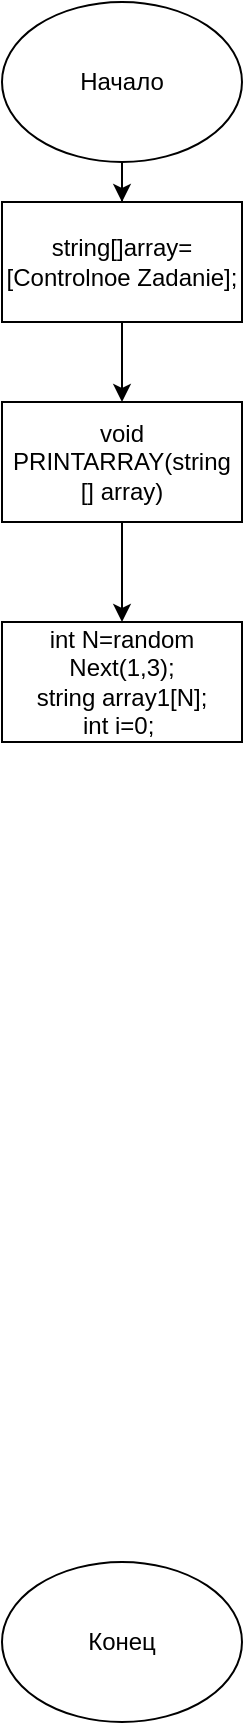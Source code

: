 <mxfile version="20.8.22" type="device"><diagram name="Страница 1" id="YCrwhIKSTimBtnEbYAiX"><mxGraphModel dx="1050" dy="549" grid="1" gridSize="10" guides="1" tooltips="1" connect="1" arrows="1" fold="1" page="1" pageScale="1" pageWidth="827" pageHeight="1169" math="0" shadow="0"><root><mxCell id="0"/><mxCell id="1" parent="0"/><mxCell id="lMtT-MWO6ea5PNO3jnwQ-6" value="" style="edgeStyle=orthogonalEdgeStyle;rounded=0;orthogonalLoop=1;jettySize=auto;html=1;" edge="1" parent="1" source="lMtT-MWO6ea5PNO3jnwQ-1" target="lMtT-MWO6ea5PNO3jnwQ-5"><mxGeometry relative="1" as="geometry"/></mxCell><mxCell id="lMtT-MWO6ea5PNO3jnwQ-1" value="string[]array=[Controlnoe Zadanie];" style="rounded=0;whiteSpace=wrap;html=1;" vertex="1" parent="1"><mxGeometry x="330" y="110" width="120" height="60" as="geometry"/></mxCell><mxCell id="lMtT-MWO6ea5PNO3jnwQ-4" value="" style="edgeStyle=orthogonalEdgeStyle;rounded=0;orthogonalLoop=1;jettySize=auto;html=1;" edge="1" parent="1" source="lMtT-MWO6ea5PNO3jnwQ-2" target="lMtT-MWO6ea5PNO3jnwQ-1"><mxGeometry relative="1" as="geometry"/></mxCell><mxCell id="lMtT-MWO6ea5PNO3jnwQ-2" value="Начало" style="ellipse;whiteSpace=wrap;html=1;" vertex="1" parent="1"><mxGeometry x="330" y="10" width="120" height="80" as="geometry"/></mxCell><mxCell id="lMtT-MWO6ea5PNO3jnwQ-3" value="Конец" style="ellipse;whiteSpace=wrap;html=1;" vertex="1" parent="1"><mxGeometry x="330" y="790" width="120" height="80" as="geometry"/></mxCell><mxCell id="lMtT-MWO6ea5PNO3jnwQ-8" value="" style="edgeStyle=orthogonalEdgeStyle;rounded=0;orthogonalLoop=1;jettySize=auto;html=1;" edge="1" parent="1" source="lMtT-MWO6ea5PNO3jnwQ-5" target="lMtT-MWO6ea5PNO3jnwQ-7"><mxGeometry relative="1" as="geometry"/></mxCell><mxCell id="lMtT-MWO6ea5PNO3jnwQ-5" value="void PRINTARRAY(string [] array)" style="rounded=0;whiteSpace=wrap;html=1;" vertex="1" parent="1"><mxGeometry x="330" y="210" width="120" height="60" as="geometry"/></mxCell><mxCell id="lMtT-MWO6ea5PNO3jnwQ-7" value="int N=random Next(1,3);&lt;br&gt;string array1[N];&lt;br&gt;int i=0;&amp;nbsp;" style="rounded=0;whiteSpace=wrap;html=1;" vertex="1" parent="1"><mxGeometry x="330" y="320" width="120" height="60" as="geometry"/></mxCell></root></mxGraphModel></diagram></mxfile>